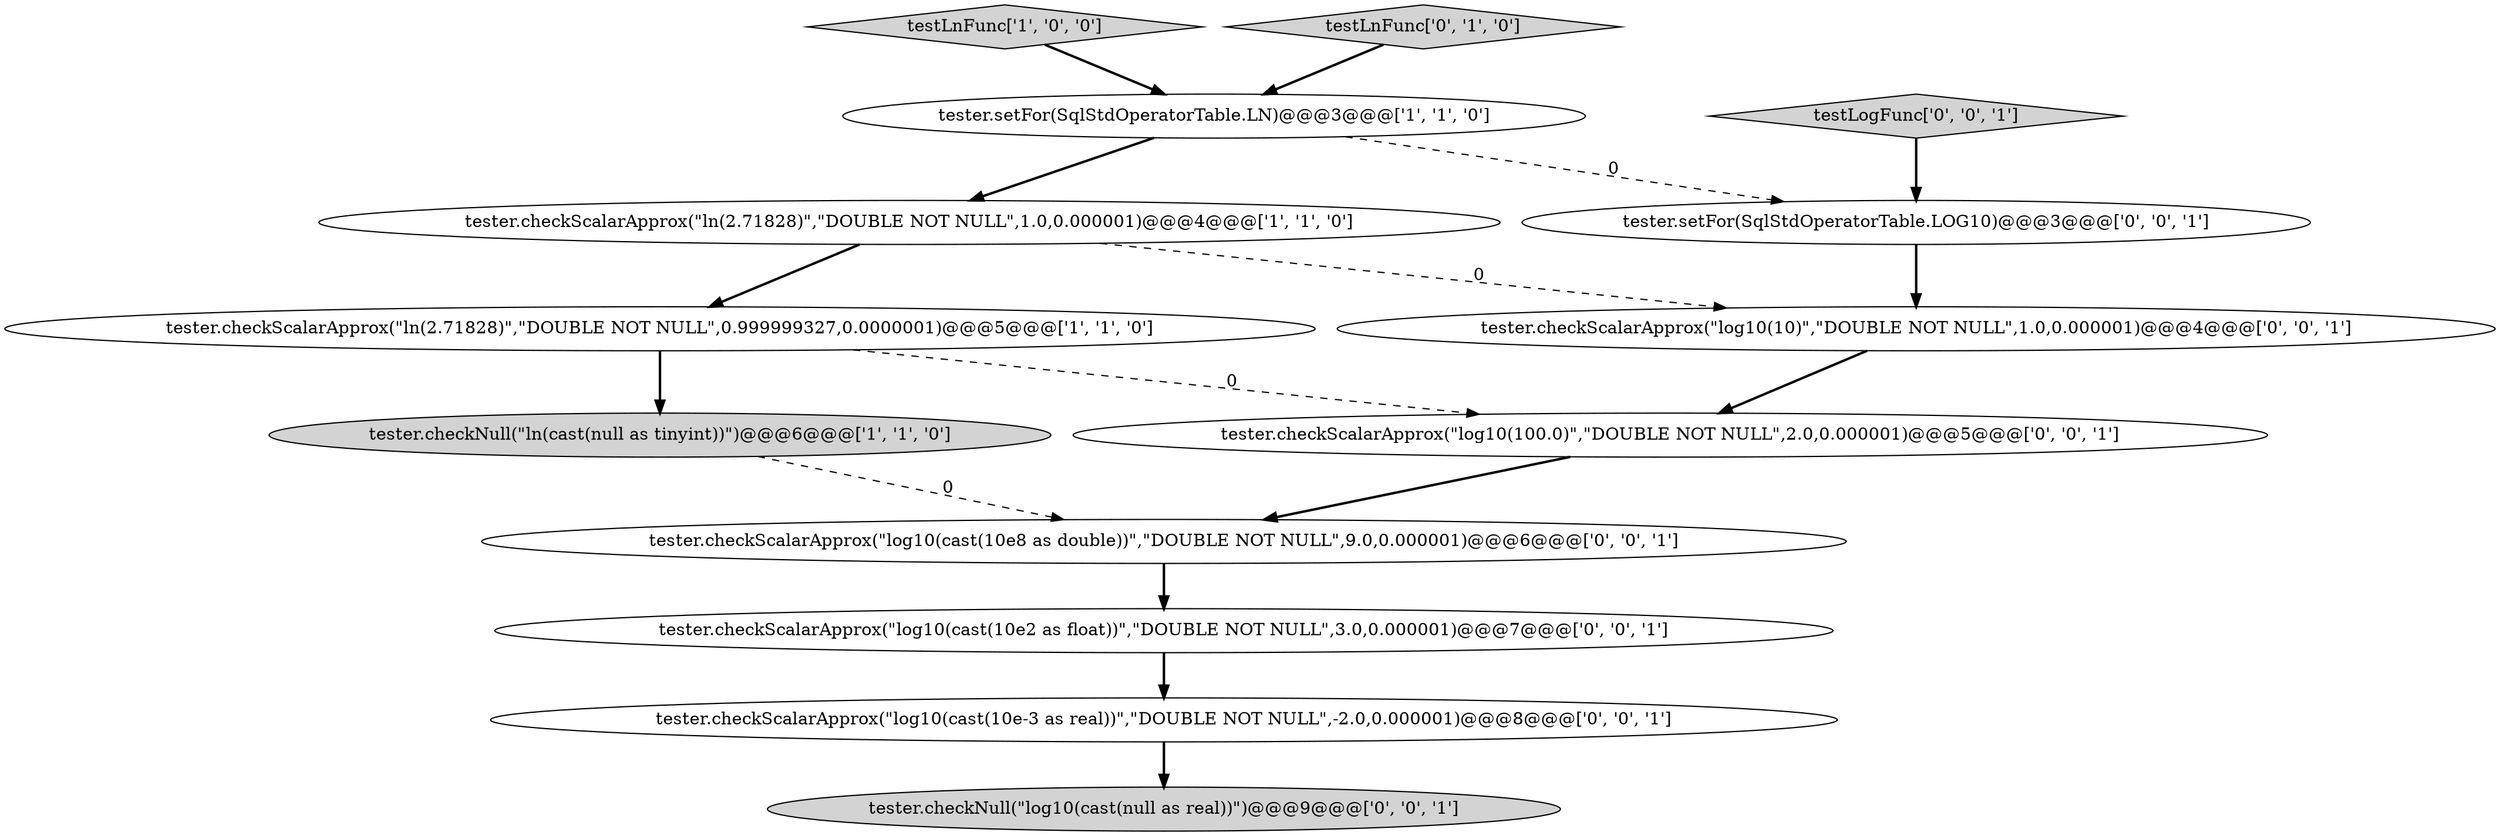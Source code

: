 digraph {
13 [style = filled, label = "tester.setFor(SqlStdOperatorTable.LOG10)@@@3@@@['0', '0', '1']", fillcolor = white, shape = ellipse image = "AAA0AAABBB3BBB"];
7 [style = filled, label = "tester.checkScalarApprox(\"log10(cast(10e8 as double))\",\"DOUBLE NOT NULL\",9.0,0.000001)@@@6@@@['0', '0', '1']", fillcolor = white, shape = ellipse image = "AAA0AAABBB3BBB"];
2 [style = filled, label = "testLnFunc['1', '0', '0']", fillcolor = lightgray, shape = diamond image = "AAA0AAABBB1BBB"];
8 [style = filled, label = "tester.checkScalarApprox(\"log10(cast(10e2 as float))\",\"DOUBLE NOT NULL\",3.0,0.000001)@@@7@@@['0', '0', '1']", fillcolor = white, shape = ellipse image = "AAA0AAABBB3BBB"];
0 [style = filled, label = "tester.setFor(SqlStdOperatorTable.LN)@@@3@@@['1', '1', '0']", fillcolor = white, shape = ellipse image = "AAA0AAABBB1BBB"];
10 [style = filled, label = "tester.checkScalarApprox(\"log10(10)\",\"DOUBLE NOT NULL\",1.0,0.000001)@@@4@@@['0', '0', '1']", fillcolor = white, shape = ellipse image = "AAA0AAABBB3BBB"];
1 [style = filled, label = "tester.checkNull(\"ln(cast(null as tinyint))\")@@@6@@@['1', '1', '0']", fillcolor = lightgray, shape = ellipse image = "AAA0AAABBB1BBB"];
9 [style = filled, label = "tester.checkScalarApprox(\"log10(100.0)\",\"DOUBLE NOT NULL\",2.0,0.000001)@@@5@@@['0', '0', '1']", fillcolor = white, shape = ellipse image = "AAA0AAABBB3BBB"];
11 [style = filled, label = "testLogFunc['0', '0', '1']", fillcolor = lightgray, shape = diamond image = "AAA0AAABBB3BBB"];
12 [style = filled, label = "tester.checkNull(\"log10(cast(null as real))\")@@@9@@@['0', '0', '1']", fillcolor = lightgray, shape = ellipse image = "AAA0AAABBB3BBB"];
4 [style = filled, label = "tester.checkScalarApprox(\"ln(2.71828)\",\"DOUBLE NOT NULL\",1.0,0.000001)@@@4@@@['1', '1', '0']", fillcolor = white, shape = ellipse image = "AAA0AAABBB1BBB"];
5 [style = filled, label = "testLnFunc['0', '1', '0']", fillcolor = lightgray, shape = diamond image = "AAA0AAABBB2BBB"];
6 [style = filled, label = "tester.checkScalarApprox(\"log10(cast(10e-3 as real))\",\"DOUBLE NOT NULL\",-2.0,0.000001)@@@8@@@['0', '0', '1']", fillcolor = white, shape = ellipse image = "AAA0AAABBB3BBB"];
3 [style = filled, label = "tester.checkScalarApprox(\"ln(2.71828)\",\"DOUBLE NOT NULL\",0.999999327,0.0000001)@@@5@@@['1', '1', '0']", fillcolor = white, shape = ellipse image = "AAA0AAABBB1BBB"];
13->10 [style = bold, label=""];
4->3 [style = bold, label=""];
10->9 [style = bold, label=""];
2->0 [style = bold, label=""];
8->6 [style = bold, label=""];
1->7 [style = dashed, label="0"];
4->10 [style = dashed, label="0"];
5->0 [style = bold, label=""];
3->1 [style = bold, label=""];
9->7 [style = bold, label=""];
0->4 [style = bold, label=""];
7->8 [style = bold, label=""];
3->9 [style = dashed, label="0"];
0->13 [style = dashed, label="0"];
11->13 [style = bold, label=""];
6->12 [style = bold, label=""];
}
